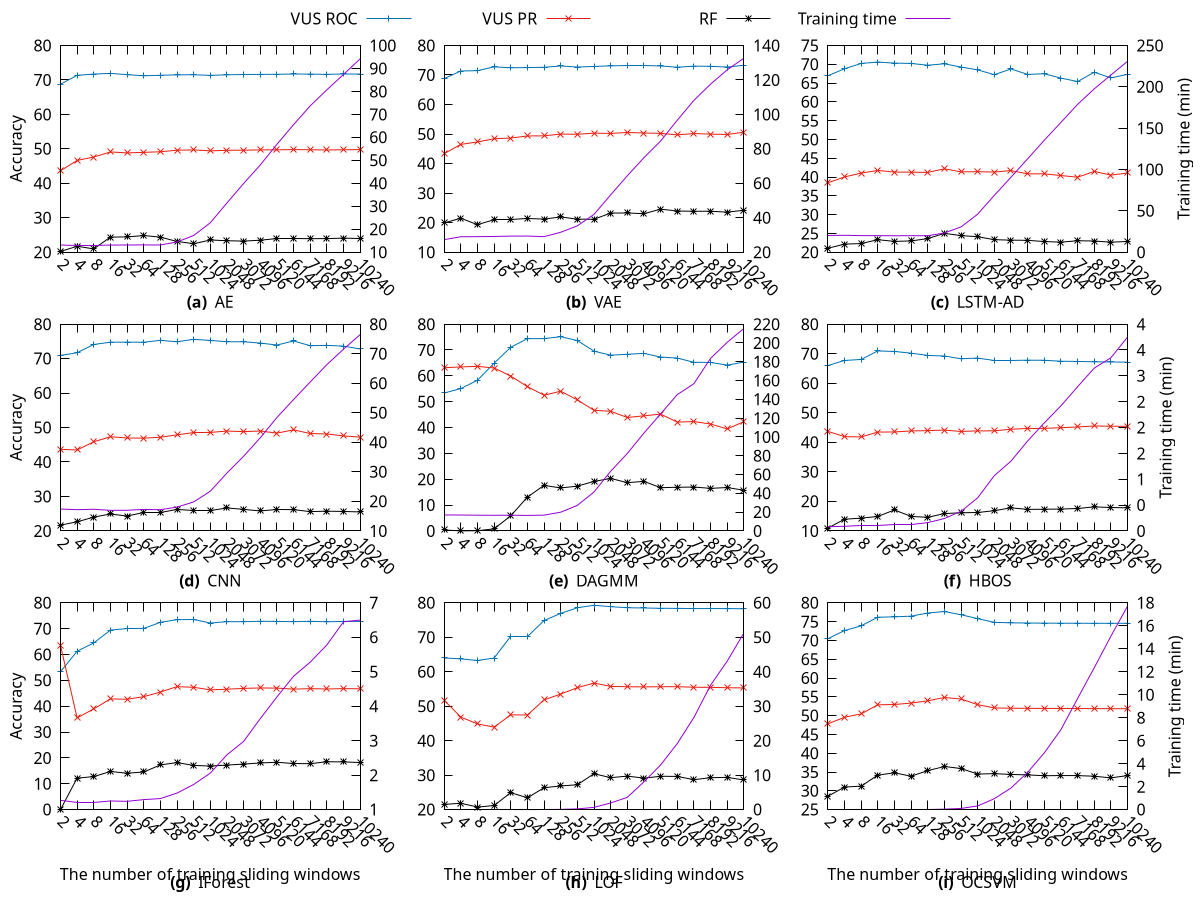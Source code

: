 set term pdfcairo size 12,7
set output "/Users/sunwu/Nextcloud/B1-Papers/01-less-is-more/submits/source_code_of_fastuts_ad/figs_and_tables/fig.1/Fig.1.pdf"
set multiplot layout 3,3 margins 0.05,0.94,0.10,0.95 spacing 0.07,0.08
set ytics nomirror
set label 1 "{/:Bold (a)}  AE" at graph 0.5, graph -0.24 center
set ylabel "Accuracy"
set y2label ""
set key at screen 0.5,screen 0.98 center maxrows 1
set xtics rotate by -45
set y2tics format "%0.0f"
set ytics format "%0.0f"
set xlabel ""
$df << EOF
model_name	data_sample_rate	VUS_ROC	VUS_PR	RF	ori. train time mean	sort_index
ae	2	68.76	43.63	20.23	13.14	2.00
ae	4	71.32	46.64	21.72	13.04	4.00
ae	8	71.70	47.62	20.96	13.04	8.00
ae	16	71.90	49.10	24.39	13.12	16.00
ae	32	71.52	48.82	24.44	13.16	32.00
ae	64	71.20	48.98	24.84	13.18	64.00
ae	128	71.35	49.15	24.38	13.14	128.00
ae	256	71.47	49.60	23.13	14.48	256.00
ae	512	71.50	49.69	22.47	17.29	512.00
ae	1024	71.32	49.41	23.55	22.83	1024.00
ae	2048	71.48	49.58	23.33	31.48	2048.00
ae	3072	71.58	49.60	23.23	39.92	3072.00
ae	4096	71.60	49.70	23.49	47.99	4096.00
ae	5120	71.63	49.71	23.97	56.97	5120.00
ae	6144	71.72	49.78	23.98	65.55	6144.00
ae	7168	71.68	49.73	23.93	73.72	7168.00
ae	8192	71.62	49.67	23.94	80.72	8192.00
ae	9216	71.72	49.73	24.10	87.39	9216.00
ae	10240	71.70	49.78	23.96	94.21	10240.00
EOF
plot $df using 0:3:xticlabels(2) axis x1y1 with lp lc 14 lt 14 title "VUS ROC", $df using 0:4 axis x1y1 with lp lc 15 lt 15  title "VUS PR",$df using 0:5 axis x1y1 with lp lc 16  lt 16 title "RF",$df using 0:6 axis x1y2 with line lc 17 lt 17 title "Training time"
set label 1 "{/:Bold (b)}  VAE" at graph 0.5, graph -0.24 center
set ylabel ""
set y2label ""
set key off
set xtics rotate by -45
set y2tics format "%0.0f"
set ytics format "%0.0f"
set xlabel ""
$df << EOF
model_name	data_sample_rate	VUS_ROC	VUS_PR	RF	ori. train time mean	sort_index
vae	2	68.78	43.38	19.92	27.32	2.00
vae	4	71.35	46.50	21.52	28.97	4.00
vae	8	71.47	47.33	19.32	29.04	8.00
vae	16	72.75	48.42	21.24	29.15	16.00
vae	32	72.45	48.65	21.24	29.34	32.00
vae	64	72.52	49.36	21.43	29.38	64.00
vae	128	72.60	49.40	21.21	29.04	128.00
vae	256	73.06	50.00	21.94	31.59	256.00
vae	512	72.69	49.93	21.19	35.31	512.00
vae	1024	72.89	50.31	21.17	41.98	1024.00
vae	2048	73.10	50.21	23.25	53.29	2048.00
vae	3072	73.09	50.54	23.29	64.37	3072.00
vae	4096	73.09	50.36	23.04	74.88	4096.00
vae	5120	73.06	50.24	24.58	84.54	5120.00
vae	6144	72.63	49.74	23.95	96.61	6144.00
vae	7168	73.00	50.18	23.86	108.14	7168.00
vae	8192	72.94	49.98	23.88	117.55	8192.00
vae	9216	72.68	49.87	23.56	125.87	9216.00
vae	10240	73.30	50.63	24.21	132.61	10240.00
EOF
plot $df using 0:3:xticlabels(2) axis x1y1 with lp lc 14 lt 14 title "VUS ROC", $df using 0:4 axis x1y1 with lp lc 15 lt 15  title "VUS PR",$df using 0:5 axis x1y1 with lp lc 16  lt 16 title "RF",$df using 0:6 axis x1y2 with line lc 17 lt 17 title "Training time"
set label 1 "{/:Bold (c)}  LSTM-AD" at graph 0.5, graph -0.24 center
set ylabel ""
set y2label "Training time (min)"
set key off
set xtics rotate by -45
set y2tics format "%0.0f"
set ytics format "%0.0f"
set xlabel ""
$df << EOF
model_name	data_sample_rate	VUS_ROC	VUS_PR	RF	ori. train time mean	sort_index
lstm-ad	2	66.94	38.46	21.05	20.24	2.00
lstm-ad	4	68.80	40.02	22.16	20.47	4.00
lstm-ad	8	70.21	41.05	22.30	20.07	8.00
lstm-ad	16	70.59	41.75	23.33	20.06	16.00
lstm-ad	32	70.30	41.33	22.88	19.90	32.00
lstm-ad	64	70.22	41.29	23.00	19.99	64.00
lstm-ad	128	69.74	41.23	23.62	19.93	128.00
lstm-ad	256	70.12	42.19	25.02	23.29	256.00
lstm-ad	512	69.25	41.38	24.42	30.60	512.00
lstm-ad	1024	68.50	41.42	24.12	46.03	1024.00
lstm-ad	2048	67.22	41.33	23.34	68.79	2048.00
lstm-ad	3072	68.75	41.72	23.21	90.72	3072.00
lstm-ad	4096	67.30	40.84	23.16	112.91	4096.00
lstm-ad	5120	67.48	40.85	22.84	135.50	5120.00
lstm-ad	6144	66.30	40.40	22.68	156.98	6144.00
lstm-ad	7168	65.39	39.95	23.05	178.81	7168.00
lstm-ad	8192	67.88	41.50	22.98	197.54	8192.00
lstm-ad	9216	66.36	40.51	22.68	214.28	9216.00
lstm-ad	10240	67.33	41.08	22.86	230.83	10240.00
EOF
plot $df using 0:3:xticlabels(2) axis x1y1 with lp lc 14 lt 14 title "VUS ROC", $df using 0:4 axis x1y1 with lp lc 15 lt 15  title "VUS PR",$df using 0:5 axis x1y1 with lp lc 16  lt 16 title "RF",$df using 0:6 axis x1y2 with line lc 17 lt 17 title "Training time"
set label 1 "{/:Bold (d)}  CNN" at graph 0.5, graph -0.24 center
set ylabel "Accuracy"
set y2label ""
set key off
set xtics rotate by -45
set y2tics format "%0.0f"
set ytics format "%0.0f"
set xlabel ""
$df << EOF
model_name	data_sample_rate	VUS_ROC	VUS_PR	RF	ori. train time mean	sort_index
cnn	2	70.92	43.67	21.69	17.41	2.00
cnn	4	71.71	43.49	22.64	17.18	4.00
cnn	8	74.10	45.87	24.01	17.33	8.00
cnn	16	74.76	47.32	24.91	16.96	16.00
cnn	32	74.78	46.97	24.31	16.99	32.00
cnn	64	74.75	46.91	25.35	17.28	64.00
cnn	128	75.30	47.19	25.35	17.17	128.00
cnn	256	74.88	47.86	26.23	18.08	256.00
cnn	512	75.60	48.55	25.99	19.82	512.00
cnn	1024	75.27	48.58	25.99	23.44	1024.00
cnn	2048	74.89	48.98	26.66	29.61	2048.00
cnn	3072	74.88	48.81	26.25	35.29	3072.00
cnn	4096	74.51	48.99	25.79	41.54	4096.00
cnn	5120	73.94	48.38	26.22	48.41	5120.00
cnn	6144	75.11	49.33	26.17	54.49	6144.00
cnn	7168	73.74	48.26	25.60	60.44	7168.00
cnn	8192	73.84	48.12	25.73	66.31	8192.00
cnn	9216	73.62	47.57	25.64	71.54	9216.00
cnn	10240	72.79	47.21	25.51	76.48	10240.00
EOF
plot $df using 0:3:xticlabels(2) axis x1y1 with lp lc 14 lt 14 title "VUS ROC", $df using 0:4 axis x1y1 with lp lc 15 lt 15  title "VUS PR",$df using 0:5 axis x1y1 with lp lc 16  lt 16 title "RF",$df using 0:6 axis x1y2 with line lc 17 lt 17 title "Training time"
set label 1 "{/:Bold (e)}  DAGMM" at graph 0.5, graph -0.24 center
set ylabel ""
set y2label ""
set key off
set xtics rotate by -45
set y2tics format "%0.0f"
set ytics format "%0.0f"
set xlabel ""
$df << EOF
model_name	data_sample_rate	VUS_ROC	VUS_PR	RF	ori. train time mean	sort_index
dagmm	2	53.37	63.15	0.36	16.99	2.00
dagmm	4	55.07	63.45	0.02	16.90	4.00
dagmm	8	58.30	63.67	0.08	16.72	8.00
dagmm	16	64.87	63.03	0.79	16.62	16.00
dagmm	32	71.07	59.91	5.85	16.72	32.00
dagmm	64	74.38	55.81	13.08	16.48	64.00
dagmm	128	74.41	52.50	17.62	16.77	128.00
dagmm	256	75.15	54.06	16.62	19.93	256.00
dagmm	512	73.64	50.68	17.32	27.19	512.00
dagmm	1024	69.56	46.64	19.16	41.42	1024.00
dagmm	2048	67.99	46.30	20.30	63.46	2048.00
dagmm	3072	68.34	43.89	18.67	82.44	3072.00
dagmm	4096	68.69	44.53	19.17	104.10	4096.00
dagmm	5120	67.26	45.18	16.72	124.55	5120.00
dagmm	6144	66.87	42.10	16.89	145.00	6144.00
dagmm	7168	65.24	42.31	16.97	156.69	7168.00
dagmm	8192	65.18	41.34	16.47	183.62	8192.00
dagmm	9216	64.14	39.45	16.78	200.70	9216.00
dagmm	10240	65.32	42.28	15.74	215.41	10240.00
EOF
plot $df using 0:3:xticlabels(2) axis x1y1 with lp lc 14 lt 14 title "VUS ROC", $df using 0:4 axis x1y1 with lp lc 15 lt 15  title "VUS PR",$df using 0:5 axis x1y1 with lp lc 16  lt 16 title "RF",$df using 0:6 axis x1y2 with line lc 17 lt 17 title "Training time"
set label 1 "{/:Bold (f)}  HBOS" at graph 0.5, graph -0.24 center
set ylabel ""
set y2label "Training time (min)"
set key off
set xtics rotate by -45
set y2tics format "%0.0f"
set ytics format "%0.0f"
set xlabel ""
$df << EOF
model_name	data_sample_rate	VUS_ROC	VUS_PR	RF	ori. train time mean	sort_index
hbos	2	65.97	43.70	10.93	0.08	2.00
hbos	4	67.71	41.92	13.96	0.09	4.00
hbos	8	68.04	41.82	14.32	0.10	8.00
hbos	16	70.93	43.46	14.89	0.10	16.00
hbos	32	70.76	43.50	17.10	0.12	32.00
hbos	64	70.18	43.85	14.91	0.12	64.00
hbos	128	69.42	43.95	14.60	0.16	128.00
hbos	256	69.21	44.13	15.87	0.24	256.00
hbos	512	68.28	43.67	16.14	0.38	512.00
hbos	1024	68.51	43.86	16.23	0.64	1024.00
hbos	2048	67.79	43.88	16.85	1.07	2048.00
hbos	3072	67.79	44.41	17.82	1.35	3072.00
hbos	4096	67.80	44.69	17.28	1.74	4096.00
hbos	5120	67.77	44.71	17.34	2.09	5120.00
hbos	6144	67.44	44.94	17.40	2.42	6144.00
hbos	7168	67.37	45.20	17.59	2.79	7168.00
hbos	8192	67.25	45.52	18.13	3.15	8192.00
hbos	9216	67.20	45.45	17.92	3.35	9216.00
hbos	10240	67.13	45.40	17.81	3.75	10240.00
EOF
plot $df using 0:3:xticlabels(2) axis x1y1 with lp lc 14 lt 14 title "VUS ROC", $df using 0:4 axis x1y1 with lp lc 15 lt 15  title "VUS PR",$df using 0:5 axis x1y1 with lp lc 16  lt 16 title "RF",$df using 0:6 axis x1y2 with line lc 17 lt 17 title "Training time"
set label 1 "{/:Bold (g)}  IForest" at graph 0.5, graph -0.35 center
set ylabel "Accuracy"
set y2label ""
set key off
set xtics rotate by -45
set y2tics format "%0.0f"
set ytics format "%0.0f"
set xlabel "The number of training sliding windows"
$df << EOF
model_name	data_sample_rate	VUS_ROC	VUS_PR	RF	ori. train time mean	sort_index
iforest	2	53.32	63.56	0.00	1.27	2.00
iforest	4	61.29	35.48	12.16	1.22	4.00
iforest	8	64.50	38.96	12.79	1.22	8.00
iforest	16	69.45	42.83	14.74	1.25	16.00
iforest	32	70.05	42.69	14.08	1.24	32.00
iforest	64	70.11	43.69	14.55	1.29	64.00
iforest	128	72.46	45.49	17.29	1.32	128.00
iforest	256	73.47	47.58	18.18	1.48	256.00
iforest	512	73.56	47.32	17.09	1.73	512.00
iforest	1024	72.19	46.34	16.86	2.06	1024.00
iforest	2048	72.70	46.58	17.23	2.59	2048.00
iforest	3072	72.71	46.90	17.61	2.98	3072.00
iforest	4096	72.87	47.07	18.05	3.64	4096.00
iforest	5120	72.81	47.00	18.31	4.27	5120.00
iforest	6144	72.71	46.62	17.82	4.87	6144.00
iforest	7168	72.87	46.79	17.77	5.28	7168.00
iforest	8192	72.67	46.67	18.52	5.78	8192.00
iforest	9216	72.82	46.80	18.46	6.45	9216.00
iforest	10240	72.85	46.74	18.20	6.50	10240.00
EOF
plot $df using 0:3:xticlabels(2) axis x1y1 with lp lc 14 lt 14 title "VUS ROC", $df using 0:4 axis x1y1 with lp lc 15 lt 15  title "VUS PR",$df using 0:5 axis x1y1 with lp lc 16  lt 16 title "RF",$df using 0:6 axis x1y2 with line lc 17 lt 17 title "Training time"
set label 1 "{/:Bold (h)}  LOF" at graph 0.5, graph -0.35 center
set ylabel ""
set y2label ""
set key off
set xtics rotate by -45
set y2tics format "%0.0f"
set ytics format "%0.0f"
set xlabel "The number of training sliding windows"
$df << EOF
model_name	data_sample_rate	VUS_ROC	VUS_PR	RF	ori. train time mean	sort_index
lof	2	64.01	51.73	21.50	0.00	2.00
lof	4	63.74	46.84	21.85	0.00	4.00
lof	8	63.27	44.87	20.74	0.00	8.00
lof	16	63.97	43.93	21.18	0.01	16.00
lof	32	70.15	47.50	24.92	0.01	32.00
lof	64	70.15	47.45	23.42	0.00	64.00
lof	128	74.86	51.84	26.35	0.03	128.00
lof	256	76.95	53.54	26.86	0.07	256.00
lof	512	78.57	55.39	27.21	0.20	512.00
lof	1024	79.30	56.71	30.42	0.65	1024.00
lof	2048	78.89	55.75	29.26	1.93	2048.00
lof	3072	78.58	55.65	29.72	3.56	3072.00
lof	4096	78.51	55.61	29.13	8.07	4096.00
lof	5120	78.41	55.65	29.67	12.96	5120.00
lof	6144	78.40	55.67	29.63	19.16	6144.00
lof	7168	78.33	55.51	28.69	26.74	7168.00
lof	8192	78.35	55.48	29.26	36.11	8192.00
lof	9216	78.32	55.36	29.35	43.09	9216.00
lof	10240	78.30	55.31	28.60	51.25	10240.00
EOF
plot $df using 0:3:xticlabels(2) axis x1y1 with lp lc 14 lt 14 title "VUS ROC", $df using 0:4 axis x1y1 with lp lc 15 lt 15  title "VUS PR",$df using 0:5 axis x1y1 with lp lc 16  lt 16 title "RF",$df using 0:6 axis x1y2 with line lc 17 lt 17 title "Training time"
set label 1 "{/:Bold (i)}  OCSVM" at graph 0.5, graph -0.35 center
set ylabel ""
set y2label "Training time (min)"
set key off
set xtics rotate by -45
set y2tics format "%0.0f"
set ytics format "%0.0f"
set xlabel "The number of training sliding windows"
$df << EOF
model_name	data_sample_rate	VUS_ROC	VUS_PR	RF	ori. train time mean	sort_index
ocsvm	2	70.46	47.81	28.54	0.00	2.00
ocsvm	4	72.63	49.57	31.00	0.00	4.00
ocsvm	8	73.89	50.45	31.24	0.00	8.00
ocsvm	16	76.18	52.87	34.17	0.00	16.00
ocsvm	32	76.27	52.96	34.79	0.00	32.00
ocsvm	64	76.46	53.33	33.88	0.00	64.00
ocsvm	128	77.29	53.93	35.37	0.00	128.00
ocsvm	256	77.69	54.83	36.46	0.04	256.00
ocsvm	512	76.83	54.42	35.92	0.10	512.00
ocsvm	1024	75.79	52.91	34.45	0.32	1024.00
ocsvm	2048	74.81	52.05	34.57	0.95	2048.00
ocsvm	3072	74.68	51.96	34.35	1.88	3072.00
ocsvm	4096	74.63	51.94	34.23	3.24	4096.00
ocsvm	5120	74.60	51.91	34.01	4.94	5120.00
ocsvm	6144	74.58	51.90	34.06	6.96	6144.00
ocsvm	7168	74.57	51.88	34.04	9.68	7168.00
ocsvm	8192	74.56	51.86	33.88	12.35	8192.00
ocsvm	9216	74.55	51.85	33.44	15.10	9216.00
ocsvm	10240	74.56	51.83	34.05	17.71	10240.00
EOF
plot $df using 0:3:xticlabels(2) axis x1y1 with lp lc 14 lt 14 title "VUS ROC", $df using 0:4 axis x1y1 with lp lc 15 lt 15  title "VUS PR",$df using 0:5 axis x1y1 with lp lc 16  lt 16 title "RF",$df using 0:6 axis x1y2 with line lc 17 lt 17 title "Training time"
